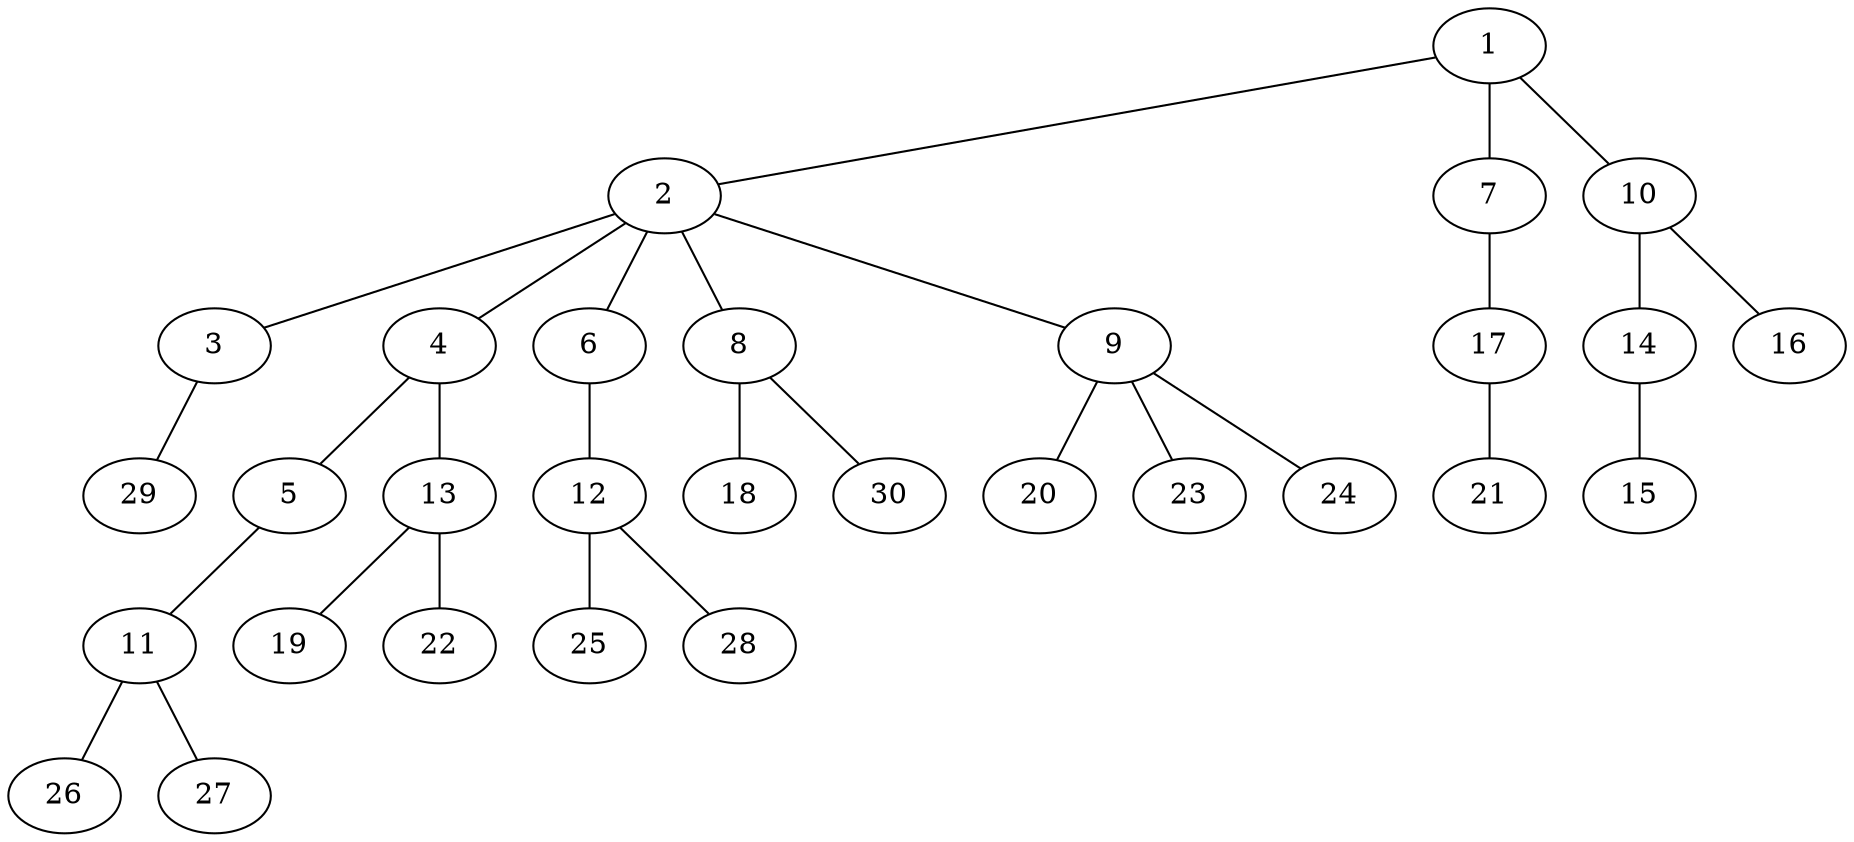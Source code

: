 graph graphname {1--2
1--7
1--10
2--3
2--4
2--6
2--8
2--9
3--29
4--5
4--13
5--11
6--12
7--17
8--18
8--30
9--20
9--23
9--24
10--14
10--16
11--26
11--27
12--25
12--28
13--19
13--22
14--15
17--21
}